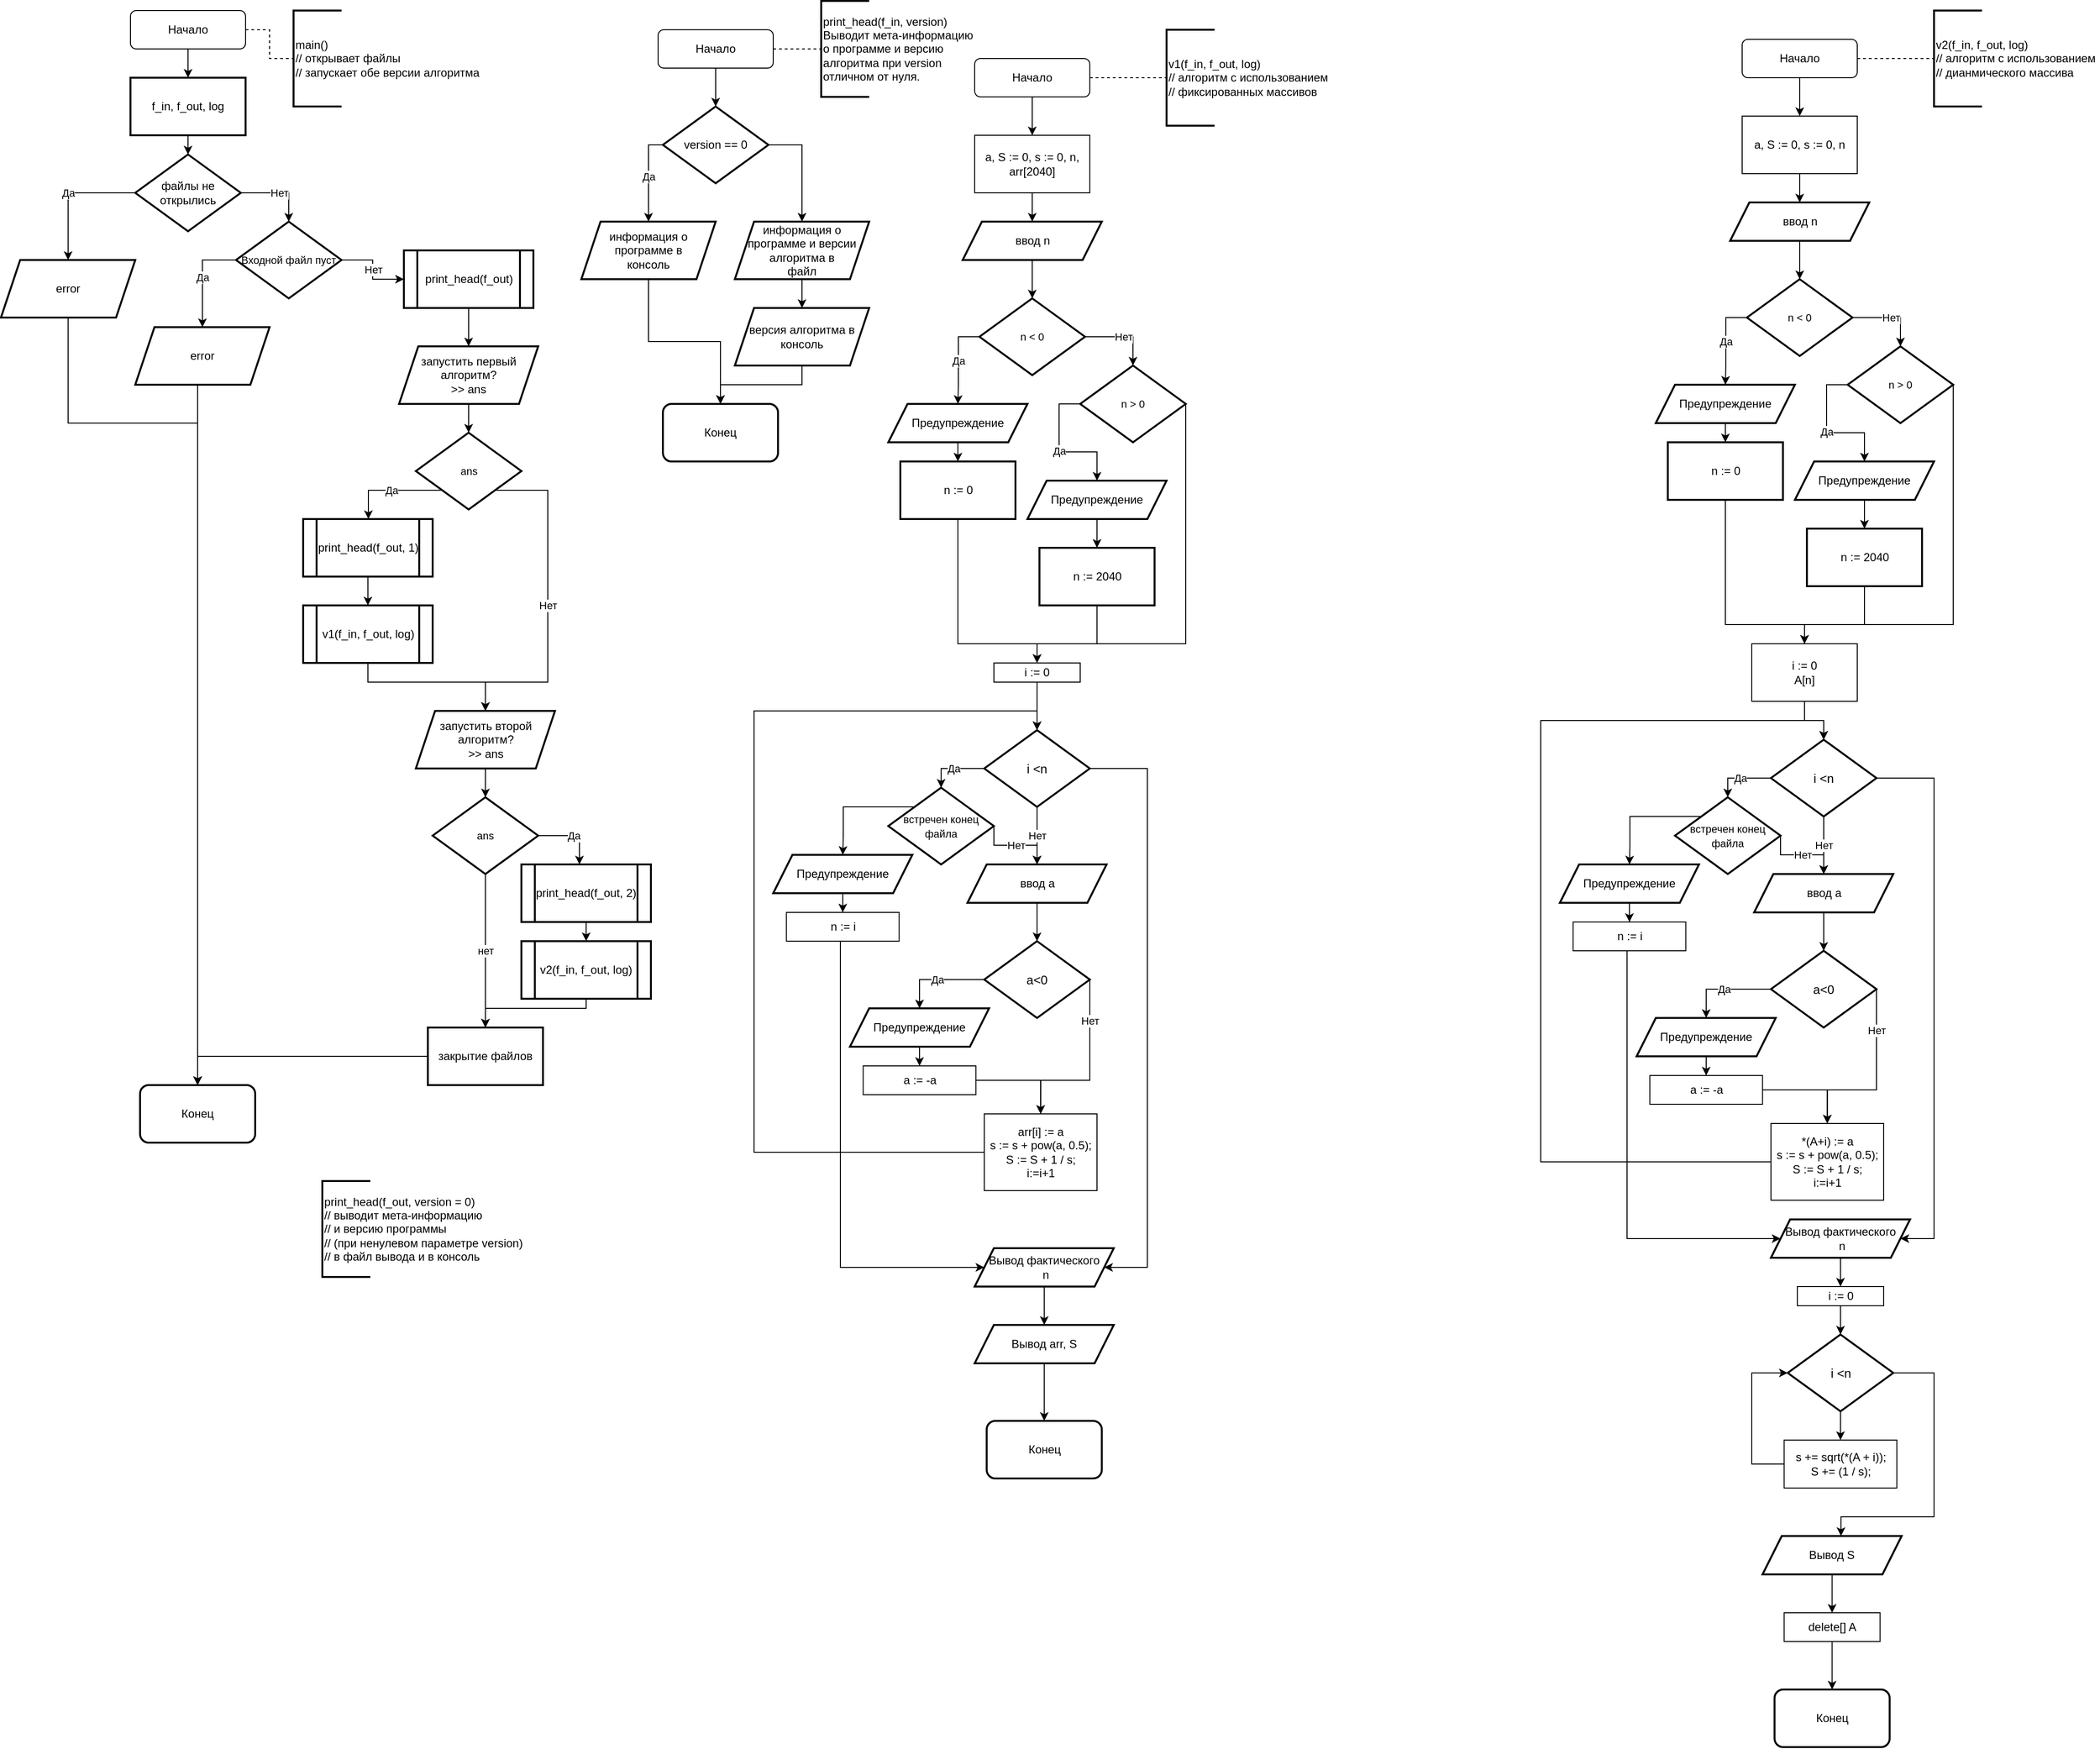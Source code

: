 <mxfile version="15.4.0" type="device"><diagram id="1tgRKPZD4sS-ncH6VE0M" name="Page-1"><mxGraphModel dx="3080" dy="2843" grid="1" gridSize="10" guides="1" tooltips="1" connect="1" arrows="1" fold="1" page="1" pageScale="1" pageWidth="850" pageHeight="1100" math="0" shadow="0"><root><mxCell id="0"/><mxCell id="1" parent="0"/><mxCell id="R4v_tBl8g8HQdJFbZtwi-6" style="edgeStyle=orthogonalEdgeStyle;rounded=0;orthogonalLoop=1;jettySize=auto;html=1;entryX=0;entryY=0.5;entryDx=0;entryDy=0;entryPerimeter=0;endArrow=none;endFill=0;dashed=1;" parent="1" source="R4v_tBl8g8HQdJFbZtwi-1" target="R4v_tBl8g8HQdJFbZtwi-3" edge="1"><mxGeometry relative="1" as="geometry"/></mxCell><mxCell id="R4v_tBl8g8HQdJFbZtwi-8" style="edgeStyle=orthogonalEdgeStyle;rounded=0;orthogonalLoop=1;jettySize=auto;html=1;entryX=0.5;entryY=0;entryDx=0;entryDy=0;endArrow=classic;endFill=1;" parent="1" source="R4v_tBl8g8HQdJFbZtwi-1" target="R4v_tBl8g8HQdJFbZtwi-7" edge="1"><mxGeometry relative="1" as="geometry"/></mxCell><mxCell id="R4v_tBl8g8HQdJFbZtwi-1" value="Начало" style="rounded=1;whiteSpace=wrap;html=1;" parent="1" vertex="1"><mxGeometry x="360" y="110" width="120" height="40" as="geometry"/></mxCell><mxCell id="R4v_tBl8g8HQdJFbZtwi-3" value="main()&lt;br&gt;// открывает файлы&lt;br&gt;// запускает обе версии алгоритма" style="strokeWidth=2;html=1;shape=mxgraph.flowchart.annotation_1;align=left;pointerEvents=1;fillColor=none;" parent="1" vertex="1"><mxGeometry x="530" y="110" width="50" height="100" as="geometry"/></mxCell><mxCell id="R4v_tBl8g8HQdJFbZtwi-10" style="edgeStyle=orthogonalEdgeStyle;rounded=0;orthogonalLoop=1;jettySize=auto;html=1;entryX=0.5;entryY=0;entryDx=0;entryDy=0;endArrow=classic;endFill=1;" parent="1" source="R4v_tBl8g8HQdJFbZtwi-7" target="R4v_tBl8g8HQdJFbZtwi-9" edge="1"><mxGeometry relative="1" as="geometry"/></mxCell><mxCell id="R4v_tBl8g8HQdJFbZtwi-7" value="f_in, f_out, log" style="rounded=0;whiteSpace=wrap;html=1;strokeWidth=2;fillColor=none;" parent="1" vertex="1"><mxGeometry x="360" y="180" width="120" height="60" as="geometry"/></mxCell><mxCell id="R4v_tBl8g8HQdJFbZtwi-12" value="Да" style="edgeStyle=orthogonalEdgeStyle;rounded=0;orthogonalLoop=1;jettySize=auto;html=1;entryX=0.5;entryY=0;entryDx=0;entryDy=0;endArrow=classic;endFill=1;exitX=0;exitY=0.5;exitDx=0;exitDy=0;" parent="1" source="R4v_tBl8g8HQdJFbZtwi-9" target="R4v_tBl8g8HQdJFbZtwi-11" edge="1"><mxGeometry relative="1" as="geometry"><Array as="points"><mxPoint x="295" y="300"/></Array></mxGeometry></mxCell><mxCell id="R4v_tBl8g8HQdJFbZtwi-14" value="Нет" style="edgeStyle=orthogonalEdgeStyle;rounded=0;orthogonalLoop=1;jettySize=auto;html=1;entryX=0.5;entryY=0;entryDx=0;entryDy=0;endArrow=classic;endFill=1;" parent="1" source="R4v_tBl8g8HQdJFbZtwi-9" target="R4v_tBl8g8HQdJFbZtwi-13" edge="1"><mxGeometry relative="1" as="geometry"><Array as="points"><mxPoint x="525" y="300"/></Array></mxGeometry></mxCell><mxCell id="R4v_tBl8g8HQdJFbZtwi-9" value="файлы не открылись" style="rhombus;whiteSpace=wrap;html=1;strokeWidth=2;fillColor=none;" parent="1" vertex="1"><mxGeometry x="365" y="260" width="110" height="80" as="geometry"/></mxCell><mxCell id="R4v_tBl8g8HQdJFbZtwi-45" style="edgeStyle=orthogonalEdgeStyle;rounded=0;orthogonalLoop=1;jettySize=auto;html=1;endArrow=classic;endFill=1;entryX=0.5;entryY=0;entryDx=0;entryDy=0;" parent="1" source="R4v_tBl8g8HQdJFbZtwi-11" target="R4v_tBl8g8HQdJFbZtwi-41" edge="1"><mxGeometry relative="1" as="geometry"><mxPoint x="430" y="1285" as="targetPoint"/><Array as="points"><mxPoint x="295" y="540"/><mxPoint x="430" y="540"/></Array></mxGeometry></mxCell><mxCell id="R4v_tBl8g8HQdJFbZtwi-11" value="error" style="shape=parallelogram;perimeter=parallelogramPerimeter;whiteSpace=wrap;html=1;fixedSize=1;strokeWidth=2;fillColor=none;" parent="1" vertex="1"><mxGeometry x="225" y="370" width="140" height="60" as="geometry"/></mxCell><mxCell id="R4v_tBl8g8HQdJFbZtwi-18" value="Нет" style="edgeStyle=orthogonalEdgeStyle;rounded=0;orthogonalLoop=1;jettySize=auto;html=1;entryX=0;entryY=0.5;entryDx=0;entryDy=0;endArrow=classic;endFill=1;" parent="1" source="R4v_tBl8g8HQdJFbZtwi-13" target="R4v_tBl8g8HQdJFbZtwi-24" edge="1"><mxGeometry relative="1" as="geometry"><mxPoint x="525" y="500" as="targetPoint"/></mxGeometry></mxCell><mxCell id="R4v_tBl8g8HQdJFbZtwi-13" value="&lt;font style=&quot;font-size: 11px&quot;&gt;Входной файл пуст&lt;/font&gt;" style="rhombus;whiteSpace=wrap;html=1;strokeWidth=2;fillColor=none;" parent="1" vertex="1"><mxGeometry x="470" y="330" width="110" height="80" as="geometry"/></mxCell><mxCell id="R4v_tBl8g8HQdJFbZtwi-15" value="Да" style="edgeStyle=orthogonalEdgeStyle;rounded=0;orthogonalLoop=1;jettySize=auto;html=1;entryX=0.5;entryY=0;entryDx=0;entryDy=0;endArrow=classic;endFill=1;exitX=0;exitY=0.5;exitDx=0;exitDy=0;" parent="1" source="R4v_tBl8g8HQdJFbZtwi-13" target="R4v_tBl8g8HQdJFbZtwi-16" edge="1"><mxGeometry relative="1" as="geometry"><mxPoint x="490" y="330" as="sourcePoint"/><Array as="points"><mxPoint x="435" y="370"/></Array></mxGeometry></mxCell><mxCell id="R4v_tBl8g8HQdJFbZtwi-44" style="edgeStyle=orthogonalEdgeStyle;rounded=0;orthogonalLoop=1;jettySize=auto;html=1;endArrow=classic;endFill=1;entryX=0.5;entryY=0;entryDx=0;entryDy=0;" parent="1" source="R4v_tBl8g8HQdJFbZtwi-16" target="R4v_tBl8g8HQdJFbZtwi-41" edge="1"><mxGeometry relative="1" as="geometry"><mxPoint x="430" y="1280" as="targetPoint"/><Array as="points"><mxPoint x="430" y="510"/><mxPoint x="430" y="510"/></Array></mxGeometry></mxCell><mxCell id="R4v_tBl8g8HQdJFbZtwi-16" value="error" style="shape=parallelogram;perimeter=parallelogramPerimeter;whiteSpace=wrap;html=1;fixedSize=1;strokeWidth=2;fillColor=none;" parent="1" vertex="1"><mxGeometry x="365" y="440" width="140" height="60" as="geometry"/></mxCell><mxCell id="R4v_tBl8g8HQdJFbZtwi-21" style="edgeStyle=orthogonalEdgeStyle;rounded=0;orthogonalLoop=1;jettySize=auto;html=1;entryX=0.5;entryY=0;entryDx=0;entryDy=0;endArrow=classic;endFill=1;exitX=0.5;exitY=1;exitDx=0;exitDy=0;" parent="1" source="R4v_tBl8g8HQdJFbZtwi-24" target="R4v_tBl8g8HQdJFbZtwi-20" edge="1"><mxGeometry relative="1" as="geometry"><mxPoint x="715" y="420" as="sourcePoint"/></mxGeometry></mxCell><mxCell id="R4v_tBl8g8HQdJFbZtwi-23" style="edgeStyle=orthogonalEdgeStyle;rounded=0;orthogonalLoop=1;jettySize=auto;html=1;entryX=0.5;entryY=0;entryDx=0;entryDy=0;endArrow=classic;endFill=1;" parent="1" source="R4v_tBl8g8HQdJFbZtwi-20" target="R4v_tBl8g8HQdJFbZtwi-22" edge="1"><mxGeometry relative="1" as="geometry"/></mxCell><mxCell id="R4v_tBl8g8HQdJFbZtwi-20" value="запустить первый алгоритм?&lt;br&gt;&amp;gt;&amp;gt; ans" style="shape=parallelogram;perimeter=parallelogramPerimeter;whiteSpace=wrap;html=1;fixedSize=1;strokeWidth=2;fillColor=none;" parent="1" vertex="1"><mxGeometry x="640" y="460" width="145" height="60" as="geometry"/></mxCell><mxCell id="R4v_tBl8g8HQdJFbZtwi-26" value="Да" style="edgeStyle=orthogonalEdgeStyle;rounded=0;orthogonalLoop=1;jettySize=auto;html=1;endArrow=classic;endFill=1;" parent="1" source="R4v_tBl8g8HQdJFbZtwi-22" target="R4v_tBl8g8HQdJFbZtwi-25" edge="1"><mxGeometry relative="1" as="geometry"><Array as="points"><mxPoint x="608" y="610"/></Array></mxGeometry></mxCell><mxCell id="R4v_tBl8g8HQdJFbZtwi-39" value="Нет" style="edgeStyle=orthogonalEdgeStyle;rounded=0;orthogonalLoop=1;jettySize=auto;html=1;entryX=0.5;entryY=0;entryDx=0;entryDy=0;endArrow=classic;endFill=1;" parent="1" source="R4v_tBl8g8HQdJFbZtwi-22" target="R4v_tBl8g8HQdJFbZtwi-30" edge="1"><mxGeometry relative="1" as="geometry"><mxPoint x="722.5" y="860" as="targetPoint"/><Array as="points"><mxPoint x="795" y="610"/><mxPoint x="795" y="810"/><mxPoint x="730" y="810"/></Array></mxGeometry></mxCell><mxCell id="R4v_tBl8g8HQdJFbZtwi-22" value="&lt;span style=&quot;font-size: 11px&quot;&gt;ans&lt;/span&gt;" style="rhombus;whiteSpace=wrap;html=1;strokeWidth=2;fillColor=none;" parent="1" vertex="1"><mxGeometry x="657.5" y="550" width="110" height="80" as="geometry"/></mxCell><mxCell id="R4v_tBl8g8HQdJFbZtwi-24" value="print_head(f_out)" style="shape=process;whiteSpace=wrap;html=1;backgroundOutline=1;strokeWidth=2;fillColor=none;" parent="1" vertex="1"><mxGeometry x="645" y="360" width="135" height="60" as="geometry"/></mxCell><mxCell id="R4v_tBl8g8HQdJFbZtwi-28" style="edgeStyle=orthogonalEdgeStyle;rounded=0;orthogonalLoop=1;jettySize=auto;html=1;endArrow=classic;endFill=1;" parent="1" source="R4v_tBl8g8HQdJFbZtwi-25" target="R4v_tBl8g8HQdJFbZtwi-27" edge="1"><mxGeometry relative="1" as="geometry"/></mxCell><mxCell id="R4v_tBl8g8HQdJFbZtwi-25" value="print_head(f_out, 1)" style="shape=process;whiteSpace=wrap;html=1;backgroundOutline=1;strokeWidth=2;fillColor=none;" parent="1" vertex="1"><mxGeometry x="540" y="640" width="135" height="60" as="geometry"/></mxCell><mxCell id="R4v_tBl8g8HQdJFbZtwi-36" style="edgeStyle=orthogonalEdgeStyle;rounded=0;orthogonalLoop=1;jettySize=auto;html=1;endArrow=classic;endFill=1;entryX=0.5;entryY=0;entryDx=0;entryDy=0;" parent="1" source="R4v_tBl8g8HQdJFbZtwi-27" target="R4v_tBl8g8HQdJFbZtwi-30" edge="1"><mxGeometry relative="1" as="geometry"><mxPoint x="723" y="860" as="targetPoint"/><Array as="points"><mxPoint x="608" y="810"/><mxPoint x="730" y="810"/></Array></mxGeometry></mxCell><mxCell id="R4v_tBl8g8HQdJFbZtwi-27" value="v1(f_in, f_out, log)" style="shape=process;whiteSpace=wrap;html=1;backgroundOutline=1;strokeWidth=2;fillColor=none;" parent="1" vertex="1"><mxGeometry x="540" y="730" width="135" height="60" as="geometry"/></mxCell><mxCell id="R4v_tBl8g8HQdJFbZtwi-29" style="edgeStyle=orthogonalEdgeStyle;rounded=0;orthogonalLoop=1;jettySize=auto;html=1;entryX=0.5;entryY=0;entryDx=0;entryDy=0;endArrow=classic;endFill=1;" parent="1" source="R4v_tBl8g8HQdJFbZtwi-30" target="R4v_tBl8g8HQdJFbZtwi-32" edge="1"><mxGeometry relative="1" as="geometry"/></mxCell><mxCell id="R4v_tBl8g8HQdJFbZtwi-30" value="запустить второй алгоритм?&lt;br&gt;&amp;gt;&amp;gt; ans" style="shape=parallelogram;perimeter=parallelogramPerimeter;whiteSpace=wrap;html=1;fixedSize=1;strokeWidth=2;fillColor=none;" parent="1" vertex="1"><mxGeometry x="657.5" y="840" width="145" height="60" as="geometry"/></mxCell><mxCell id="R4v_tBl8g8HQdJFbZtwi-31" value="Да" style="edgeStyle=orthogonalEdgeStyle;rounded=0;orthogonalLoop=1;jettySize=auto;html=1;endArrow=classic;endFill=1;exitX=1;exitY=0.5;exitDx=0;exitDy=0;" parent="1" source="R4v_tBl8g8HQdJFbZtwi-32" target="R4v_tBl8g8HQdJFbZtwi-34" edge="1"><mxGeometry relative="1" as="geometry"><Array as="points"><mxPoint x="828" y="970"/></Array></mxGeometry></mxCell><mxCell id="R4v_tBl8g8HQdJFbZtwi-42" value="нет" style="edgeStyle=orthogonalEdgeStyle;rounded=0;orthogonalLoop=1;jettySize=auto;html=1;entryX=0.5;entryY=0;entryDx=0;entryDy=0;endArrow=classic;endFill=1;" parent="1" source="R4v_tBl8g8HQdJFbZtwi-32" target="R4v_tBl8g8HQdJFbZtwi-37" edge="1"><mxGeometry relative="1" as="geometry"/></mxCell><mxCell id="R4v_tBl8g8HQdJFbZtwi-32" value="&lt;span style=&quot;font-size: 11px&quot;&gt;ans&lt;/span&gt;" style="rhombus;whiteSpace=wrap;html=1;strokeWidth=2;fillColor=none;" parent="1" vertex="1"><mxGeometry x="675" y="930" width="110" height="80" as="geometry"/></mxCell><mxCell id="R4v_tBl8g8HQdJFbZtwi-33" style="edgeStyle=orthogonalEdgeStyle;rounded=0;orthogonalLoop=1;jettySize=auto;html=1;endArrow=classic;endFill=1;" parent="1" source="R4v_tBl8g8HQdJFbZtwi-34" target="R4v_tBl8g8HQdJFbZtwi-35" edge="1"><mxGeometry relative="1" as="geometry"/></mxCell><mxCell id="R4v_tBl8g8HQdJFbZtwi-34" value="print_head(f_out, 2)" style="shape=process;whiteSpace=wrap;html=1;backgroundOutline=1;strokeWidth=2;fillColor=none;" parent="1" vertex="1"><mxGeometry x="767.5" y="1000" width="135" height="60" as="geometry"/></mxCell><mxCell id="R4v_tBl8g8HQdJFbZtwi-38" style="edgeStyle=orthogonalEdgeStyle;rounded=0;orthogonalLoop=1;jettySize=auto;html=1;entryX=0.5;entryY=0;entryDx=0;entryDy=0;endArrow=classic;endFill=1;" parent="1" source="R4v_tBl8g8HQdJFbZtwi-35" target="R4v_tBl8g8HQdJFbZtwi-37" edge="1"><mxGeometry relative="1" as="geometry"><Array as="points"><mxPoint x="835" y="1150"/><mxPoint x="730" y="1150"/></Array></mxGeometry></mxCell><mxCell id="R4v_tBl8g8HQdJFbZtwi-35" value="v2(f_in, f_out, log)" style="shape=process;whiteSpace=wrap;html=1;backgroundOutline=1;strokeWidth=2;fillColor=none;" parent="1" vertex="1"><mxGeometry x="767.5" y="1080" width="135" height="60" as="geometry"/></mxCell><mxCell id="R4v_tBl8g8HQdJFbZtwi-43" style="edgeStyle=orthogonalEdgeStyle;rounded=0;orthogonalLoop=1;jettySize=auto;html=1;entryX=0.5;entryY=0;entryDx=0;entryDy=0;endArrow=classic;endFill=1;" parent="1" source="R4v_tBl8g8HQdJFbZtwi-37" target="R4v_tBl8g8HQdJFbZtwi-41" edge="1"><mxGeometry relative="1" as="geometry"><Array as="points"><mxPoint x="430" y="1200"/></Array></mxGeometry></mxCell><mxCell id="R4v_tBl8g8HQdJFbZtwi-37" value="закрытие файлов" style="rounded=0;whiteSpace=wrap;html=1;strokeWidth=2;fillColor=none;" parent="1" vertex="1"><mxGeometry x="670" y="1170" width="120" height="60" as="geometry"/></mxCell><mxCell id="R4v_tBl8g8HQdJFbZtwi-41" value="Конец" style="rounded=1;whiteSpace=wrap;html=1;strokeWidth=2;fillColor=none;" parent="1" vertex="1"><mxGeometry x="370" y="1230" width="120" height="60" as="geometry"/></mxCell><mxCell id="9b8QEvLxhdTVEsSwVlc7-3" style="edgeStyle=orthogonalEdgeStyle;rounded=0;orthogonalLoop=1;jettySize=auto;html=1;entryX=0;entryY=0.5;entryDx=0;entryDy=0;entryPerimeter=0;endArrow=none;endFill=0;dashed=1;" parent="1" source="9b8QEvLxhdTVEsSwVlc7-1" edge="1" target="RDL7hN2cIpMoyh1TXD0u-1"><mxGeometry relative="1" as="geometry"><mxPoint x="1110" y="150" as="targetPoint"/></mxGeometry></mxCell><mxCell id="9b8QEvLxhdTVEsSwVlc7-5" style="edgeStyle=orthogonalEdgeStyle;rounded=0;orthogonalLoop=1;jettySize=auto;html=1;entryX=0.5;entryY=0;entryDx=0;entryDy=0;" parent="1" source="9b8QEvLxhdTVEsSwVlc7-1" target="9b8QEvLxhdTVEsSwVlc7-4" edge="1"><mxGeometry relative="1" as="geometry"/></mxCell><mxCell id="9b8QEvLxhdTVEsSwVlc7-1" value="Начало" style="rounded=1;whiteSpace=wrap;html=1;" parent="1" vertex="1"><mxGeometry x="910" y="130" width="120" height="40" as="geometry"/></mxCell><mxCell id="9b8QEvLxhdTVEsSwVlc7-2" value="print_head(f_out, version = 0)&lt;br&gt;// выводит мета-информацию&lt;br&gt;// и версию программы &lt;br&gt;// (при ненулевом параметре version)&lt;br&gt;// в файл вывода и в консоль" style="strokeWidth=2;html=1;shape=mxgraph.flowchart.annotation_1;align=left;pointerEvents=1;fillColor=none;" parent="1" vertex="1"><mxGeometry x="560" y="1330" width="50" height="100" as="geometry"/></mxCell><mxCell id="9b8QEvLxhdTVEsSwVlc7-7" value="Да" style="edgeStyle=orthogonalEdgeStyle;rounded=0;orthogonalLoop=1;jettySize=auto;html=1;entryX=0.5;entryY=0;entryDx=0;entryDy=0;exitX=0;exitY=0.5;exitDx=0;exitDy=0;" parent="1" source="9b8QEvLxhdTVEsSwVlc7-4" target="9b8QEvLxhdTVEsSwVlc7-6" edge="1"><mxGeometry relative="1" as="geometry"><Array as="points"><mxPoint x="900" y="250"/></Array></mxGeometry></mxCell><mxCell id="9b8QEvLxhdTVEsSwVlc7-9" style="edgeStyle=orthogonalEdgeStyle;rounded=0;orthogonalLoop=1;jettySize=auto;html=1;entryX=0.5;entryY=0;entryDx=0;entryDy=0;" parent="1" source="9b8QEvLxhdTVEsSwVlc7-4" target="9b8QEvLxhdTVEsSwVlc7-8" edge="1"><mxGeometry relative="1" as="geometry"><Array as="points"><mxPoint x="1060" y="250"/></Array></mxGeometry></mxCell><mxCell id="9b8QEvLxhdTVEsSwVlc7-4" value="version == 0" style="rhombus;whiteSpace=wrap;html=1;strokeWidth=2;fillColor=none;" parent="1" vertex="1"><mxGeometry x="915" y="210" width="110" height="80" as="geometry"/></mxCell><mxCell id="9b8QEvLxhdTVEsSwVlc7-14" style="edgeStyle=orthogonalEdgeStyle;rounded=0;orthogonalLoop=1;jettySize=auto;html=1;entryX=0.5;entryY=0;entryDx=0;entryDy=0;" parent="1" source="9b8QEvLxhdTVEsSwVlc7-6" target="9b8QEvLxhdTVEsSwVlc7-12" edge="1"><mxGeometry relative="1" as="geometry"/></mxCell><mxCell id="9b8QEvLxhdTVEsSwVlc7-6" value="информация о программе в &lt;br&gt;консоль" style="shape=parallelogram;perimeter=parallelogramPerimeter;whiteSpace=wrap;html=1;fixedSize=1;strokeWidth=2;fillColor=none;" parent="1" vertex="1"><mxGeometry x="830" y="330" width="140" height="60" as="geometry"/></mxCell><mxCell id="9b8QEvLxhdTVEsSwVlc7-11" style="edgeStyle=orthogonalEdgeStyle;rounded=0;orthogonalLoop=1;jettySize=auto;html=1;entryX=0.5;entryY=0;entryDx=0;entryDy=0;" parent="1" source="9b8QEvLxhdTVEsSwVlc7-8" target="9b8QEvLxhdTVEsSwVlc7-10" edge="1"><mxGeometry relative="1" as="geometry"/></mxCell><mxCell id="9b8QEvLxhdTVEsSwVlc7-8" value="информация о программе и версии алгоритма в &lt;br&gt;файл" style="shape=parallelogram;perimeter=parallelogramPerimeter;whiteSpace=wrap;html=1;fixedSize=1;strokeWidth=2;fillColor=none;" parent="1" vertex="1"><mxGeometry x="990" y="330" width="140" height="60" as="geometry"/></mxCell><mxCell id="9b8QEvLxhdTVEsSwVlc7-13" style="edgeStyle=orthogonalEdgeStyle;rounded=0;orthogonalLoop=1;jettySize=auto;html=1;entryX=0.5;entryY=0;entryDx=0;entryDy=0;" parent="1" source="9b8QEvLxhdTVEsSwVlc7-10" target="9b8QEvLxhdTVEsSwVlc7-12" edge="1"><mxGeometry relative="1" as="geometry"/></mxCell><mxCell id="9b8QEvLxhdTVEsSwVlc7-10" value="версия алгоритма в консоль" style="shape=parallelogram;perimeter=parallelogramPerimeter;whiteSpace=wrap;html=1;fixedSize=1;strokeWidth=2;fillColor=none;" parent="1" vertex="1"><mxGeometry x="990" y="420" width="140" height="60" as="geometry"/></mxCell><mxCell id="9b8QEvLxhdTVEsSwVlc7-12" value="Конец" style="rounded=1;whiteSpace=wrap;html=1;strokeWidth=2;fillColor=none;" parent="1" vertex="1"><mxGeometry x="915" y="520" width="120" height="60" as="geometry"/></mxCell><mxCell id="9b8QEvLxhdTVEsSwVlc7-15" style="edgeStyle=orthogonalEdgeStyle;rounded=0;orthogonalLoop=1;jettySize=auto;html=1;entryX=0;entryY=0.5;entryDx=0;entryDy=0;entryPerimeter=0;endArrow=none;endFill=0;dashed=1;" parent="1" source="9b8QEvLxhdTVEsSwVlc7-17" target="9b8QEvLxhdTVEsSwVlc7-18" edge="1"><mxGeometry relative="1" as="geometry"/></mxCell><mxCell id="9b8QEvLxhdTVEsSwVlc7-16" style="edgeStyle=orthogonalEdgeStyle;rounded=0;orthogonalLoop=1;jettySize=auto;html=1;entryX=0.5;entryY=0;entryDx=0;entryDy=0;" parent="1" source="9b8QEvLxhdTVEsSwVlc7-17" target="9b8QEvLxhdTVEsSwVlc7-30" edge="1"><mxGeometry relative="1" as="geometry"><mxPoint x="1300" y="240" as="targetPoint"/></mxGeometry></mxCell><mxCell id="9b8QEvLxhdTVEsSwVlc7-17" value="Начало" style="rounded=1;whiteSpace=wrap;html=1;" parent="1" vertex="1"><mxGeometry x="1240" y="160" width="120" height="40" as="geometry"/></mxCell><mxCell id="9b8QEvLxhdTVEsSwVlc7-18" value="v1(f_in, f_out, log)&lt;br&gt;// алгоритм с использованием&amp;nbsp;&lt;br&gt;// фиксированных массивов" style="strokeWidth=2;html=1;shape=mxgraph.flowchart.annotation_1;align=left;pointerEvents=1;fillColor=none;" parent="1" vertex="1"><mxGeometry x="1440" y="130" width="50" height="100" as="geometry"/></mxCell><mxCell id="9b8QEvLxhdTVEsSwVlc7-28" value="Конец" style="rounded=1;whiteSpace=wrap;html=1;strokeWidth=2;fillColor=none;" parent="1" vertex="1"><mxGeometry x="1252.5" y="1580" width="120" height="60" as="geometry"/></mxCell><mxCell id="9b8QEvLxhdTVEsSwVlc7-33" style="edgeStyle=orthogonalEdgeStyle;rounded=0;orthogonalLoop=1;jettySize=auto;html=1;entryX=0.5;entryY=0;entryDx=0;entryDy=0;endArrow=classic;endFill=1;" parent="1" source="9b8QEvLxhdTVEsSwVlc7-30" target="9b8QEvLxhdTVEsSwVlc7-32" edge="1"><mxGeometry relative="1" as="geometry"/></mxCell><mxCell id="9b8QEvLxhdTVEsSwVlc7-30" value="a, S := 0, s := 0, n, arr[2040]" style="rounded=0;whiteSpace=wrap;html=1;" parent="1" vertex="1"><mxGeometry x="1240" y="240" width="120" height="60" as="geometry"/></mxCell><mxCell id="9b8QEvLxhdTVEsSwVlc7-35" style="edgeStyle=orthogonalEdgeStyle;rounded=0;orthogonalLoop=1;jettySize=auto;html=1;entryX=0.5;entryY=0;entryDx=0;entryDy=0;endArrow=classic;endFill=1;" parent="1" source="9b8QEvLxhdTVEsSwVlc7-32" target="9b8QEvLxhdTVEsSwVlc7-34" edge="1"><mxGeometry relative="1" as="geometry"/></mxCell><mxCell id="9b8QEvLxhdTVEsSwVlc7-32" value="ввод n" style="shape=parallelogram;perimeter=parallelogramPerimeter;whiteSpace=wrap;html=1;fixedSize=1;strokeWidth=2;fillColor=none;" parent="1" vertex="1"><mxGeometry x="1227.5" y="330" width="145" height="40" as="geometry"/></mxCell><mxCell id="9b8QEvLxhdTVEsSwVlc7-37" value="Нет" style="edgeStyle=orthogonalEdgeStyle;rounded=0;orthogonalLoop=1;jettySize=auto;html=1;entryX=0.5;entryY=0;entryDx=0;entryDy=0;endArrow=classic;endFill=1;" parent="1" source="9b8QEvLxhdTVEsSwVlc7-34" target="9b8QEvLxhdTVEsSwVlc7-36" edge="1"><mxGeometry relative="1" as="geometry"><Array as="points"><mxPoint x="1405" y="450"/></Array></mxGeometry></mxCell><mxCell id="9b8QEvLxhdTVEsSwVlc7-40" value="Да" style="edgeStyle=orthogonalEdgeStyle;rounded=0;orthogonalLoop=1;jettySize=auto;html=1;entryX=0.5;entryY=0;entryDx=0;entryDy=0;endArrow=classic;endFill=1;" parent="1" source="9b8QEvLxhdTVEsSwVlc7-34" target="9b8QEvLxhdTVEsSwVlc7-38" edge="1"><mxGeometry relative="1" as="geometry"><Array as="points"><mxPoint x="1223" y="450"/><mxPoint x="1223" y="500"/></Array></mxGeometry></mxCell><mxCell id="9b8QEvLxhdTVEsSwVlc7-34" value="&lt;span style=&quot;font-size: 11px&quot;&gt;n &amp;lt; 0&lt;/span&gt;" style="rhombus;whiteSpace=wrap;html=1;strokeWidth=2;fillColor=none;" parent="1" vertex="1"><mxGeometry x="1245" y="410" width="110" height="80" as="geometry"/></mxCell><mxCell id="9b8QEvLxhdTVEsSwVlc7-42" value="Да" style="edgeStyle=orthogonalEdgeStyle;rounded=0;orthogonalLoop=1;jettySize=auto;html=1;entryX=0.5;entryY=0;entryDx=0;entryDy=0;endArrow=classic;endFill=1;exitX=0;exitY=0.5;exitDx=0;exitDy=0;" parent="1" source="9b8QEvLxhdTVEsSwVlc7-36" target="9b8QEvLxhdTVEsSwVlc7-41" edge="1"><mxGeometry relative="1" as="geometry"><Array as="points"><mxPoint x="1328" y="520"/><mxPoint x="1328" y="570"/><mxPoint x="1368" y="570"/></Array></mxGeometry></mxCell><mxCell id="9b8QEvLxhdTVEsSwVlc7-50" style="edgeStyle=orthogonalEdgeStyle;rounded=0;orthogonalLoop=1;jettySize=auto;html=1;endArrow=classic;endFill=1;entryX=0.5;entryY=0;entryDx=0;entryDy=0;exitX=1;exitY=0.5;exitDx=0;exitDy=0;" parent="1" source="9b8QEvLxhdTVEsSwVlc7-36" target="9b8QEvLxhdTVEsSwVlc7-51" edge="1"><mxGeometry relative="1" as="geometry"><mxPoint x="1520" y="790" as="targetPoint"/><Array as="points"><mxPoint x="1460" y="770"/><mxPoint x="1305" y="770"/></Array></mxGeometry></mxCell><mxCell id="9b8QEvLxhdTVEsSwVlc7-36" value="&lt;span style=&quot;font-size: 11px&quot;&gt;n &amp;gt; 0&lt;/span&gt;" style="rhombus;whiteSpace=wrap;html=1;strokeWidth=2;fillColor=none;" parent="1" vertex="1"><mxGeometry x="1350" y="480" width="110" height="80" as="geometry"/></mxCell><mxCell id="9b8QEvLxhdTVEsSwVlc7-45" style="edgeStyle=orthogonalEdgeStyle;rounded=0;orthogonalLoop=1;jettySize=auto;html=1;endArrow=classic;endFill=1;" parent="1" source="9b8QEvLxhdTVEsSwVlc7-38" target="9b8QEvLxhdTVEsSwVlc7-43" edge="1"><mxGeometry relative="1" as="geometry"/></mxCell><mxCell id="9b8QEvLxhdTVEsSwVlc7-38" value="Предупреждение" style="shape=parallelogram;perimeter=parallelogramPerimeter;whiteSpace=wrap;html=1;fixedSize=1;strokeWidth=2;fillColor=none;" parent="1" vertex="1"><mxGeometry x="1150" y="520" width="145" height="40" as="geometry"/></mxCell><mxCell id="9b8QEvLxhdTVEsSwVlc7-46" style="edgeStyle=orthogonalEdgeStyle;rounded=0;orthogonalLoop=1;jettySize=auto;html=1;entryX=0.5;entryY=0;entryDx=0;entryDy=0;endArrow=classic;endFill=1;" parent="1" source="9b8QEvLxhdTVEsSwVlc7-41" target="9b8QEvLxhdTVEsSwVlc7-44" edge="1"><mxGeometry relative="1" as="geometry"/></mxCell><mxCell id="9b8QEvLxhdTVEsSwVlc7-41" value="Предупреждение" style="shape=parallelogram;perimeter=parallelogramPerimeter;whiteSpace=wrap;html=1;fixedSize=1;strokeWidth=2;fillColor=none;" parent="1" vertex="1"><mxGeometry x="1295" y="600" width="145" height="40" as="geometry"/></mxCell><mxCell id="9b8QEvLxhdTVEsSwVlc7-48" style="edgeStyle=orthogonalEdgeStyle;rounded=0;orthogonalLoop=1;jettySize=auto;html=1;endArrow=classic;endFill=1;entryX=0.5;entryY=0;entryDx=0;entryDy=0;" parent="1" source="9b8QEvLxhdTVEsSwVlc7-43" target="9b8QEvLxhdTVEsSwVlc7-51" edge="1"><mxGeometry relative="1" as="geometry"><Array as="points"><mxPoint x="1223" y="770"/><mxPoint x="1305" y="770"/></Array></mxGeometry></mxCell><mxCell id="9b8QEvLxhdTVEsSwVlc7-43" value="n := 0" style="rounded=0;whiteSpace=wrap;html=1;strokeWidth=2;fillColor=none;" parent="1" vertex="1"><mxGeometry x="1162.5" y="580" width="120" height="60" as="geometry"/></mxCell><mxCell id="9b8QEvLxhdTVEsSwVlc7-49" style="edgeStyle=orthogonalEdgeStyle;rounded=0;orthogonalLoop=1;jettySize=auto;html=1;endArrow=classic;endFill=1;entryX=0.5;entryY=0;entryDx=0;entryDy=0;" parent="1" source="9b8QEvLxhdTVEsSwVlc7-44" target="9b8QEvLxhdTVEsSwVlc7-51" edge="1"><mxGeometry relative="1" as="geometry"><mxPoint x="1367.5" y="780" as="targetPoint"/><Array as="points"><mxPoint x="1368" y="770"/><mxPoint x="1305" y="770"/><mxPoint x="1305" y="830"/></Array></mxGeometry></mxCell><mxCell id="9b8QEvLxhdTVEsSwVlc7-44" value="n := 2040" style="rounded=0;whiteSpace=wrap;html=1;strokeWidth=2;fillColor=none;" parent="1" vertex="1"><mxGeometry x="1307.5" y="670" width="120" height="60" as="geometry"/></mxCell><mxCell id="9b8QEvLxhdTVEsSwVlc7-55" value="Да" style="edgeStyle=orthogonalEdgeStyle;rounded=0;orthogonalLoop=1;jettySize=auto;html=1;entryX=0.5;entryY=0;entryDx=0;entryDy=0;endArrow=classic;endFill=1;exitX=0;exitY=0.5;exitDx=0;exitDy=0;" parent="1" source="9b8QEvLxhdTVEsSwVlc7-47" target="9b8QEvLxhdTVEsSwVlc7-54" edge="1"><mxGeometry relative="1" as="geometry"><Array as="points"><mxPoint x="1205" y="900"/></Array></mxGeometry></mxCell><mxCell id="9b8QEvLxhdTVEsSwVlc7-59" value="Нет" style="edgeStyle=orthogonalEdgeStyle;rounded=0;orthogonalLoop=1;jettySize=auto;html=1;endArrow=classic;endFill=1;" parent="1" source="9b8QEvLxhdTVEsSwVlc7-47" target="9b8QEvLxhdTVEsSwVlc7-58" edge="1"><mxGeometry relative="1" as="geometry"/></mxCell><mxCell id="9b8QEvLxhdTVEsSwVlc7-76" style="edgeStyle=orthogonalEdgeStyle;rounded=0;orthogonalLoop=1;jettySize=auto;html=1;endArrow=classic;endFill=1;exitX=1;exitY=0.5;exitDx=0;exitDy=0;" parent="1" source="9b8QEvLxhdTVEsSwVlc7-47" target="9b8QEvLxhdTVEsSwVlc7-77" edge="1"><mxGeometry relative="1" as="geometry"><mxPoint x="1430" y="1350" as="targetPoint"/><Array as="points"><mxPoint x="1420" y="900"/><mxPoint x="1420" y="1420"/></Array></mxGeometry></mxCell><mxCell id="9b8QEvLxhdTVEsSwVlc7-47" value="&lt;span style=&quot;font-size: 13px&quot;&gt;i &amp;lt;n&lt;/span&gt;" style="rhombus;whiteSpace=wrap;html=1;strokeWidth=2;fillColor=none;" parent="1" vertex="1"><mxGeometry x="1250" y="860" width="110" height="80" as="geometry"/></mxCell><mxCell id="9b8QEvLxhdTVEsSwVlc7-53" style="edgeStyle=orthogonalEdgeStyle;rounded=0;orthogonalLoop=1;jettySize=auto;html=1;entryX=0.5;entryY=0;entryDx=0;entryDy=0;endArrow=classic;endFill=1;" parent="1" source="9b8QEvLxhdTVEsSwVlc7-51" target="9b8QEvLxhdTVEsSwVlc7-47" edge="1"><mxGeometry relative="1" as="geometry"/></mxCell><mxCell id="9b8QEvLxhdTVEsSwVlc7-51" value="i := 0" style="rounded=0;whiteSpace=wrap;html=1;" parent="1" vertex="1"><mxGeometry x="1260" y="790" width="90" height="20" as="geometry"/></mxCell><mxCell id="9b8QEvLxhdTVEsSwVlc7-60" value="Нет" style="edgeStyle=orthogonalEdgeStyle;rounded=0;orthogonalLoop=1;jettySize=auto;html=1;entryX=0.5;entryY=0;entryDx=0;entryDy=0;endArrow=classic;endFill=1;exitX=1;exitY=0.5;exitDx=0;exitDy=0;" parent="1" source="9b8QEvLxhdTVEsSwVlc7-54" target="9b8QEvLxhdTVEsSwVlc7-58" edge="1"><mxGeometry relative="1" as="geometry"><Array as="points"><mxPoint x="1260" y="980"/><mxPoint x="1305" y="980"/></Array></mxGeometry></mxCell><mxCell id="9b8QEvLxhdTVEsSwVlc7-63" style="edgeStyle=orthogonalEdgeStyle;rounded=0;orthogonalLoop=1;jettySize=auto;html=1;entryX=0.5;entryY=0;entryDx=0;entryDy=0;endArrow=classic;endFill=1;" parent="1" source="9b8QEvLxhdTVEsSwVlc7-54" target="9b8QEvLxhdTVEsSwVlc7-62" edge="1"><mxGeometry relative="1" as="geometry"><Array as="points"><mxPoint x="1103" y="940"/><mxPoint x="1103" y="970"/></Array></mxGeometry></mxCell><mxCell id="9b8QEvLxhdTVEsSwVlc7-54" value="&lt;font style=&quot;font-size: 11px&quot;&gt;встречен конец файла&lt;/font&gt;" style="rhombus;whiteSpace=wrap;html=1;strokeWidth=2;fillColor=none;" parent="1" vertex="1"><mxGeometry x="1150" y="920" width="110" height="80" as="geometry"/></mxCell><mxCell id="9b8QEvLxhdTVEsSwVlc7-71" value="Да" style="edgeStyle=orthogonalEdgeStyle;rounded=0;orthogonalLoop=1;jettySize=auto;html=1;entryX=0.5;entryY=0;entryDx=0;entryDy=0;endArrow=classic;endFill=1;" parent="1" source="9b8QEvLxhdTVEsSwVlc7-57" target="9b8QEvLxhdTVEsSwVlc7-69" edge="1"><mxGeometry relative="1" as="geometry"><Array as="points"><mxPoint x="1183" y="1120"/></Array></mxGeometry></mxCell><mxCell id="9b8QEvLxhdTVEsSwVlc7-74" value="Нет" style="edgeStyle=orthogonalEdgeStyle;rounded=0;orthogonalLoop=1;jettySize=auto;html=1;endArrow=classic;endFill=1;entryX=0.5;entryY=0;entryDx=0;entryDy=0;exitX=1;exitY=0.5;exitDx=0;exitDy=0;" parent="1" source="9b8QEvLxhdTVEsSwVlc7-57" target="9b8QEvLxhdTVEsSwVlc7-72" edge="1"><mxGeometry x="-0.548" relative="1" as="geometry"><mxPoint x="1380" y="1240" as="targetPoint"/><Array as="points"><mxPoint x="1360" y="1225"/><mxPoint x="1309" y="1225"/></Array><mxPoint as="offset"/></mxGeometry></mxCell><mxCell id="9b8QEvLxhdTVEsSwVlc7-57" value="&lt;font style=&quot;font-size: 13px&quot;&gt;a&amp;lt;0&lt;/font&gt;" style="rhombus;whiteSpace=wrap;html=1;strokeWidth=2;fillColor=none;" parent="1" vertex="1"><mxGeometry x="1250" y="1080" width="110" height="80" as="geometry"/></mxCell><mxCell id="9b8QEvLxhdTVEsSwVlc7-61" style="edgeStyle=orthogonalEdgeStyle;rounded=0;orthogonalLoop=1;jettySize=auto;html=1;entryX=0.5;entryY=0;entryDx=0;entryDy=0;endArrow=classic;endFill=1;" parent="1" source="9b8QEvLxhdTVEsSwVlc7-58" target="9b8QEvLxhdTVEsSwVlc7-57" edge="1"><mxGeometry relative="1" as="geometry"/></mxCell><mxCell id="9b8QEvLxhdTVEsSwVlc7-58" value="ввод a" style="shape=parallelogram;perimeter=parallelogramPerimeter;whiteSpace=wrap;html=1;fixedSize=1;strokeWidth=2;fillColor=none;" parent="1" vertex="1"><mxGeometry x="1232.5" y="1000" width="145" height="40" as="geometry"/></mxCell><mxCell id="9b8QEvLxhdTVEsSwVlc7-65" style="edgeStyle=orthogonalEdgeStyle;rounded=0;orthogonalLoop=1;jettySize=auto;html=1;entryX=0.5;entryY=0;entryDx=0;entryDy=0;endArrow=classic;endFill=1;" parent="1" source="9b8QEvLxhdTVEsSwVlc7-62" target="9b8QEvLxhdTVEsSwVlc7-64" edge="1"><mxGeometry relative="1" as="geometry"/></mxCell><mxCell id="9b8QEvLxhdTVEsSwVlc7-62" value="Предупреждение" style="shape=parallelogram;perimeter=parallelogramPerimeter;whiteSpace=wrap;html=1;fixedSize=1;strokeWidth=2;fillColor=none;" parent="1" vertex="1"><mxGeometry x="1030" y="990" width="145" height="40" as="geometry"/></mxCell><mxCell id="9b8QEvLxhdTVEsSwVlc7-78" style="edgeStyle=orthogonalEdgeStyle;rounded=0;orthogonalLoop=1;jettySize=auto;html=1;entryX=0;entryY=0.5;entryDx=0;entryDy=0;endArrow=classic;endFill=1;" parent="1" source="9b8QEvLxhdTVEsSwVlc7-64" target="9b8QEvLxhdTVEsSwVlc7-77" edge="1"><mxGeometry relative="1" as="geometry"><Array as="points"><mxPoint x="1100" y="1420"/></Array></mxGeometry></mxCell><mxCell id="9b8QEvLxhdTVEsSwVlc7-64" value="n := i" style="rounded=0;whiteSpace=wrap;html=1;" parent="1" vertex="1"><mxGeometry x="1043.75" y="1050" width="117.5" height="30" as="geometry"/></mxCell><mxCell id="9b8QEvLxhdTVEsSwVlc7-68" style="edgeStyle=orthogonalEdgeStyle;rounded=0;orthogonalLoop=1;jettySize=auto;html=1;entryX=0.5;entryY=0;entryDx=0;entryDy=0;endArrow=classic;endFill=1;" parent="1" source="9b8QEvLxhdTVEsSwVlc7-69" target="9b8QEvLxhdTVEsSwVlc7-70" edge="1"><mxGeometry relative="1" as="geometry"/></mxCell><mxCell id="9b8QEvLxhdTVEsSwVlc7-69" value="Предупреждение" style="shape=parallelogram;perimeter=parallelogramPerimeter;whiteSpace=wrap;html=1;fixedSize=1;strokeWidth=2;fillColor=none;" parent="1" vertex="1"><mxGeometry x="1110" y="1150" width="145" height="40" as="geometry"/></mxCell><mxCell id="9b8QEvLxhdTVEsSwVlc7-73" style="edgeStyle=orthogonalEdgeStyle;rounded=0;orthogonalLoop=1;jettySize=auto;html=1;endArrow=classic;endFill=1;" parent="1" source="9b8QEvLxhdTVEsSwVlc7-70" target="9b8QEvLxhdTVEsSwVlc7-72" edge="1"><mxGeometry relative="1" as="geometry"/></mxCell><mxCell id="9b8QEvLxhdTVEsSwVlc7-70" value="a := -a" style="rounded=0;whiteSpace=wrap;html=1;" parent="1" vertex="1"><mxGeometry x="1123.75" y="1210" width="117.5" height="30" as="geometry"/></mxCell><mxCell id="9b8QEvLxhdTVEsSwVlc7-75" style="edgeStyle=orthogonalEdgeStyle;rounded=0;orthogonalLoop=1;jettySize=auto;html=1;endArrow=classic;endFill=1;entryX=0.5;entryY=0;entryDx=0;entryDy=0;" parent="1" source="9b8QEvLxhdTVEsSwVlc7-72" target="9b8QEvLxhdTVEsSwVlc7-47" edge="1"><mxGeometry relative="1" as="geometry"><mxPoint x="1440" y="830" as="targetPoint"/><Array as="points"><mxPoint x="1010" y="1300"/><mxPoint x="1010" y="840"/><mxPoint x="1305" y="840"/></Array></mxGeometry></mxCell><mxCell id="9b8QEvLxhdTVEsSwVlc7-72" value="arr[i] := a&lt;br&gt;&lt;div&gt;s := s + pow(a, 0.5);&lt;/div&gt;&lt;div&gt;&lt;span&gt;&#9;&#9;&lt;/span&gt;S := S + 1 / s;&lt;/div&gt;&lt;div&gt;i:=i+1&lt;/div&gt;" style="rounded=0;whiteSpace=wrap;html=1;" parent="1" vertex="1"><mxGeometry x="1250" y="1260" width="117.5" height="80" as="geometry"/></mxCell><mxCell id="9b8QEvLxhdTVEsSwVlc7-80" style="edgeStyle=orthogonalEdgeStyle;rounded=0;orthogonalLoop=1;jettySize=auto;html=1;entryX=0.5;entryY=0;entryDx=0;entryDy=0;endArrow=classic;endFill=1;" parent="1" source="9b8QEvLxhdTVEsSwVlc7-77" target="9b8QEvLxhdTVEsSwVlc7-79" edge="1"><mxGeometry relative="1" as="geometry"/></mxCell><mxCell id="9b8QEvLxhdTVEsSwVlc7-77" value="Вывод фактического&lt;br&gt;&amp;nbsp;n" style="shape=parallelogram;perimeter=parallelogramPerimeter;whiteSpace=wrap;html=1;fixedSize=1;strokeWidth=2;fillColor=none;" parent="1" vertex="1"><mxGeometry x="1240" y="1400" width="145" height="40" as="geometry"/></mxCell><mxCell id="9b8QEvLxhdTVEsSwVlc7-81" style="edgeStyle=orthogonalEdgeStyle;rounded=0;orthogonalLoop=1;jettySize=auto;html=1;entryX=0.5;entryY=0;entryDx=0;entryDy=0;endArrow=classic;endFill=1;" parent="1" source="9b8QEvLxhdTVEsSwVlc7-79" target="9b8QEvLxhdTVEsSwVlc7-28" edge="1"><mxGeometry relative="1" as="geometry"/></mxCell><mxCell id="9b8QEvLxhdTVEsSwVlc7-79" value="Вывод arr, S" style="shape=parallelogram;perimeter=parallelogramPerimeter;whiteSpace=wrap;html=1;fixedSize=1;strokeWidth=2;fillColor=none;" parent="1" vertex="1"><mxGeometry x="1240" y="1480" width="145" height="40" as="geometry"/></mxCell><mxCell id="9b8QEvLxhdTVEsSwVlc7-82" style="edgeStyle=orthogonalEdgeStyle;rounded=0;orthogonalLoop=1;jettySize=auto;html=1;entryX=0;entryY=0.5;entryDx=0;entryDy=0;entryPerimeter=0;endArrow=none;endFill=0;dashed=1;" parent="1" source="9b8QEvLxhdTVEsSwVlc7-83" target="9b8QEvLxhdTVEsSwVlc7-84" edge="1"><mxGeometry relative="1" as="geometry"/></mxCell><mxCell id="9b8QEvLxhdTVEsSwVlc7-143" style="edgeStyle=orthogonalEdgeStyle;rounded=0;orthogonalLoop=1;jettySize=auto;html=1;entryX=0.5;entryY=0;entryDx=0;entryDy=0;endArrow=classic;endFill=1;" parent="1" source="9b8QEvLxhdTVEsSwVlc7-83" target="9b8QEvLxhdTVEsSwVlc7-125" edge="1"><mxGeometry relative="1" as="geometry"/></mxCell><mxCell id="9b8QEvLxhdTVEsSwVlc7-83" value="Начало" style="rounded=1;whiteSpace=wrap;html=1;" parent="1" vertex="1"><mxGeometry x="2040" y="140" width="120" height="40" as="geometry"/></mxCell><mxCell id="9b8QEvLxhdTVEsSwVlc7-84" value="v2(f_in, f_out, log)&lt;br&gt;// алгоритм с использованием&amp;nbsp;&lt;br&gt;// дианмического массива" style="strokeWidth=2;html=1;shape=mxgraph.flowchart.annotation_1;align=left;pointerEvents=1;fillColor=none;" parent="1" vertex="1"><mxGeometry x="2240" y="110" width="50" height="100" as="geometry"/></mxCell><mxCell id="9b8QEvLxhdTVEsSwVlc7-124" style="edgeStyle=orthogonalEdgeStyle;rounded=0;orthogonalLoop=1;jettySize=auto;html=1;entryX=0.5;entryY=0;entryDx=0;entryDy=0;endArrow=classic;endFill=1;" parent="1" source="9b8QEvLxhdTVEsSwVlc7-125" target="9b8QEvLxhdTVEsSwVlc7-127" edge="1"><mxGeometry relative="1" as="geometry"/></mxCell><mxCell id="9b8QEvLxhdTVEsSwVlc7-125" value="a, S := 0, s := 0, n" style="rounded=0;whiteSpace=wrap;html=1;" parent="1" vertex="1"><mxGeometry x="2040" y="220" width="120" height="60" as="geometry"/></mxCell><mxCell id="9b8QEvLxhdTVEsSwVlc7-126" style="edgeStyle=orthogonalEdgeStyle;rounded=0;orthogonalLoop=1;jettySize=auto;html=1;entryX=0.5;entryY=0;entryDx=0;entryDy=0;endArrow=classic;endFill=1;" parent="1" source="9b8QEvLxhdTVEsSwVlc7-127" target="9b8QEvLxhdTVEsSwVlc7-130" edge="1"><mxGeometry relative="1" as="geometry"/></mxCell><mxCell id="9b8QEvLxhdTVEsSwVlc7-127" value="ввод n" style="shape=parallelogram;perimeter=parallelogramPerimeter;whiteSpace=wrap;html=1;fixedSize=1;strokeWidth=2;fillColor=none;" parent="1" vertex="1"><mxGeometry x="2027.5" y="310" width="145" height="40" as="geometry"/></mxCell><mxCell id="9b8QEvLxhdTVEsSwVlc7-128" value="Нет" style="edgeStyle=orthogonalEdgeStyle;rounded=0;orthogonalLoop=1;jettySize=auto;html=1;entryX=0.5;entryY=0;entryDx=0;entryDy=0;endArrow=classic;endFill=1;" parent="1" source="9b8QEvLxhdTVEsSwVlc7-130" target="9b8QEvLxhdTVEsSwVlc7-133" edge="1"><mxGeometry relative="1" as="geometry"><Array as="points"><mxPoint x="2205" y="430"/></Array></mxGeometry></mxCell><mxCell id="9b8QEvLxhdTVEsSwVlc7-129" value="Да" style="edgeStyle=orthogonalEdgeStyle;rounded=0;orthogonalLoop=1;jettySize=auto;html=1;entryX=0.5;entryY=0;entryDx=0;entryDy=0;endArrow=classic;endFill=1;" parent="1" source="9b8QEvLxhdTVEsSwVlc7-130" target="9b8QEvLxhdTVEsSwVlc7-135" edge="1"><mxGeometry relative="1" as="geometry"><Array as="points"><mxPoint x="2023" y="430"/><mxPoint x="2023" y="480"/></Array></mxGeometry></mxCell><mxCell id="9b8QEvLxhdTVEsSwVlc7-130" value="&lt;span style=&quot;font-size: 11px&quot;&gt;n &amp;lt; 0&lt;/span&gt;" style="rhombus;whiteSpace=wrap;html=1;strokeWidth=2;fillColor=none;" parent="1" vertex="1"><mxGeometry x="2045" y="390" width="110" height="80" as="geometry"/></mxCell><mxCell id="9b8QEvLxhdTVEsSwVlc7-131" value="Да" style="edgeStyle=orthogonalEdgeStyle;rounded=0;orthogonalLoop=1;jettySize=auto;html=1;entryX=0.5;entryY=0;entryDx=0;entryDy=0;endArrow=classic;endFill=1;exitX=0;exitY=0.5;exitDx=0;exitDy=0;" parent="1" source="9b8QEvLxhdTVEsSwVlc7-133" target="9b8QEvLxhdTVEsSwVlc7-137" edge="1"><mxGeometry relative="1" as="geometry"><Array as="points"><mxPoint x="2128" y="500"/><mxPoint x="2128" y="550"/><mxPoint x="2168" y="550"/></Array></mxGeometry></mxCell><mxCell id="9b8QEvLxhdTVEsSwVlc7-132" style="edgeStyle=orthogonalEdgeStyle;rounded=0;orthogonalLoop=1;jettySize=auto;html=1;endArrow=classic;endFill=1;entryX=0.5;entryY=0;entryDx=0;entryDy=0;exitX=1;exitY=0.5;exitDx=0;exitDy=0;" parent="1" source="9b8QEvLxhdTVEsSwVlc7-133" target="9b8QEvLxhdTVEsSwVlc7-142" edge="1"><mxGeometry relative="1" as="geometry"><mxPoint x="2320" y="770" as="targetPoint"/><Array as="points"><mxPoint x="2260" y="750"/><mxPoint x="2105" y="750"/></Array></mxGeometry></mxCell><mxCell id="9b8QEvLxhdTVEsSwVlc7-133" value="&lt;span style=&quot;font-size: 11px&quot;&gt;n &amp;gt; 0&lt;/span&gt;" style="rhombus;whiteSpace=wrap;html=1;strokeWidth=2;fillColor=none;" parent="1" vertex="1"><mxGeometry x="2150" y="460" width="110" height="80" as="geometry"/></mxCell><mxCell id="9b8QEvLxhdTVEsSwVlc7-134" style="edgeStyle=orthogonalEdgeStyle;rounded=0;orthogonalLoop=1;jettySize=auto;html=1;endArrow=classic;endFill=1;" parent="1" source="9b8QEvLxhdTVEsSwVlc7-135" target="9b8QEvLxhdTVEsSwVlc7-139" edge="1"><mxGeometry relative="1" as="geometry"/></mxCell><mxCell id="9b8QEvLxhdTVEsSwVlc7-135" value="Предупреждение" style="shape=parallelogram;perimeter=parallelogramPerimeter;whiteSpace=wrap;html=1;fixedSize=1;strokeWidth=2;fillColor=none;" parent="1" vertex="1"><mxGeometry x="1950" y="500" width="145" height="40" as="geometry"/></mxCell><mxCell id="9b8QEvLxhdTVEsSwVlc7-136" style="edgeStyle=orthogonalEdgeStyle;rounded=0;orthogonalLoop=1;jettySize=auto;html=1;entryX=0.5;entryY=0;entryDx=0;entryDy=0;endArrow=classic;endFill=1;" parent="1" source="9b8QEvLxhdTVEsSwVlc7-137" target="9b8QEvLxhdTVEsSwVlc7-141" edge="1"><mxGeometry relative="1" as="geometry"/></mxCell><mxCell id="9b8QEvLxhdTVEsSwVlc7-137" value="Предупреждение" style="shape=parallelogram;perimeter=parallelogramPerimeter;whiteSpace=wrap;html=1;fixedSize=1;strokeWidth=2;fillColor=none;" parent="1" vertex="1"><mxGeometry x="2095" y="580" width="145" height="40" as="geometry"/></mxCell><mxCell id="9b8QEvLxhdTVEsSwVlc7-138" style="edgeStyle=orthogonalEdgeStyle;rounded=0;orthogonalLoop=1;jettySize=auto;html=1;endArrow=classic;endFill=1;entryX=0.5;entryY=0;entryDx=0;entryDy=0;" parent="1" source="9b8QEvLxhdTVEsSwVlc7-139" target="9b8QEvLxhdTVEsSwVlc7-142" edge="1"><mxGeometry relative="1" as="geometry"><Array as="points"><mxPoint x="2023" y="750"/><mxPoint x="2105" y="750"/></Array></mxGeometry></mxCell><mxCell id="9b8QEvLxhdTVEsSwVlc7-139" value="n := 0" style="rounded=0;whiteSpace=wrap;html=1;strokeWidth=2;fillColor=none;" parent="1" vertex="1"><mxGeometry x="1962.5" y="560" width="120" height="60" as="geometry"/></mxCell><mxCell id="9b8QEvLxhdTVEsSwVlc7-140" style="edgeStyle=orthogonalEdgeStyle;rounded=0;orthogonalLoop=1;jettySize=auto;html=1;endArrow=classic;endFill=1;entryX=0.5;entryY=0;entryDx=0;entryDy=0;" parent="1" source="9b8QEvLxhdTVEsSwVlc7-141" target="9b8QEvLxhdTVEsSwVlc7-142" edge="1"><mxGeometry relative="1" as="geometry"><mxPoint x="2167.5" y="760" as="targetPoint"/><Array as="points"><mxPoint x="2168" y="750"/><mxPoint x="2105" y="750"/><mxPoint x="2105" y="810"/></Array></mxGeometry></mxCell><mxCell id="9b8QEvLxhdTVEsSwVlc7-141" value="n := 2040" style="rounded=0;whiteSpace=wrap;html=1;strokeWidth=2;fillColor=none;" parent="1" vertex="1"><mxGeometry x="2107.5" y="650" width="120" height="60" as="geometry"/></mxCell><mxCell id="RDL7hN2cIpMoyh1TXD0u-27" style="edgeStyle=orthogonalEdgeStyle;rounded=0;orthogonalLoop=1;jettySize=auto;html=1;entryX=0.5;entryY=0;entryDx=0;entryDy=0;" edge="1" parent="1" source="9b8QEvLxhdTVEsSwVlc7-142" target="RDL7hN2cIpMoyh1TXD0u-6"><mxGeometry relative="1" as="geometry"/></mxCell><mxCell id="9b8QEvLxhdTVEsSwVlc7-142" value="i := 0&lt;br&gt;A[n]" style="rounded=0;whiteSpace=wrap;html=1;" parent="1" vertex="1"><mxGeometry x="2050" y="770" width="110" height="60" as="geometry"/></mxCell><mxCell id="RDL7hN2cIpMoyh1TXD0u-1" value="print_head(f_in, version)&lt;br&gt;Выводит мета-информацию &lt;br&gt;о программе и версию &lt;br&gt;алгоритма при version&amp;nbsp;&lt;br&gt;отличном от нуля." style="strokeWidth=2;html=1;shape=mxgraph.flowchart.annotation_1;align=left;pointerEvents=1;fillColor=none;" vertex="1" parent="1"><mxGeometry x="1080" y="100" width="50" height="100" as="geometry"/></mxCell><mxCell id="RDL7hN2cIpMoyh1TXD0u-3" value="Да" style="edgeStyle=orthogonalEdgeStyle;rounded=0;orthogonalLoop=1;jettySize=auto;html=1;entryX=0.5;entryY=0;entryDx=0;entryDy=0;endArrow=classic;endFill=1;exitX=0;exitY=0.5;exitDx=0;exitDy=0;" edge="1" parent="1" source="RDL7hN2cIpMoyh1TXD0u-6" target="RDL7hN2cIpMoyh1TXD0u-9"><mxGeometry relative="1" as="geometry"><Array as="points"><mxPoint x="2025" y="910"/></Array></mxGeometry></mxCell><mxCell id="RDL7hN2cIpMoyh1TXD0u-4" value="Нет" style="edgeStyle=orthogonalEdgeStyle;rounded=0;orthogonalLoop=1;jettySize=auto;html=1;endArrow=classic;endFill=1;" edge="1" parent="1" source="RDL7hN2cIpMoyh1TXD0u-6" target="RDL7hN2cIpMoyh1TXD0u-14"><mxGeometry relative="1" as="geometry"/></mxCell><mxCell id="RDL7hN2cIpMoyh1TXD0u-5" style="edgeStyle=orthogonalEdgeStyle;rounded=0;orthogonalLoop=1;jettySize=auto;html=1;endArrow=classic;endFill=1;exitX=1;exitY=0.5;exitDx=0;exitDy=0;entryX=1;entryY=0.5;entryDx=0;entryDy=0;" edge="1" parent="1" source="RDL7hN2cIpMoyh1TXD0u-6" target="RDL7hN2cIpMoyh1TXD0u-26"><mxGeometry relative="1" as="geometry"><mxPoint x="2250" y="1360" as="targetPoint"/><Array as="points"><mxPoint x="2240" y="910"/><mxPoint x="2240" y="1390"/></Array></mxGeometry></mxCell><mxCell id="RDL7hN2cIpMoyh1TXD0u-6" value="&lt;span style=&quot;font-size: 13px&quot;&gt;i &amp;lt;n&lt;/span&gt;" style="rhombus;whiteSpace=wrap;html=1;strokeWidth=2;fillColor=none;" vertex="1" parent="1"><mxGeometry x="2070" y="870" width="110" height="80" as="geometry"/></mxCell><mxCell id="RDL7hN2cIpMoyh1TXD0u-7" value="Нет" style="edgeStyle=orthogonalEdgeStyle;rounded=0;orthogonalLoop=1;jettySize=auto;html=1;entryX=0.5;entryY=0;entryDx=0;entryDy=0;endArrow=classic;endFill=1;exitX=1;exitY=0.5;exitDx=0;exitDy=0;" edge="1" parent="1" source="RDL7hN2cIpMoyh1TXD0u-9" target="RDL7hN2cIpMoyh1TXD0u-14"><mxGeometry relative="1" as="geometry"><Array as="points"><mxPoint x="2080" y="990"/><mxPoint x="2125" y="990"/></Array></mxGeometry></mxCell><mxCell id="RDL7hN2cIpMoyh1TXD0u-8" style="edgeStyle=orthogonalEdgeStyle;rounded=0;orthogonalLoop=1;jettySize=auto;html=1;entryX=0.5;entryY=0;entryDx=0;entryDy=0;endArrow=classic;endFill=1;" edge="1" parent="1" source="RDL7hN2cIpMoyh1TXD0u-9" target="RDL7hN2cIpMoyh1TXD0u-16"><mxGeometry relative="1" as="geometry"><Array as="points"><mxPoint x="1923" y="950"/><mxPoint x="1923" y="980"/></Array></mxGeometry></mxCell><mxCell id="RDL7hN2cIpMoyh1TXD0u-9" value="&lt;font style=&quot;font-size: 11px&quot;&gt;встречен конец файла&lt;/font&gt;" style="rhombus;whiteSpace=wrap;html=1;strokeWidth=2;fillColor=none;" vertex="1" parent="1"><mxGeometry x="1970" y="930" width="110" height="80" as="geometry"/></mxCell><mxCell id="RDL7hN2cIpMoyh1TXD0u-10" value="Да" style="edgeStyle=orthogonalEdgeStyle;rounded=0;orthogonalLoop=1;jettySize=auto;html=1;entryX=0.5;entryY=0;entryDx=0;entryDy=0;endArrow=classic;endFill=1;" edge="1" parent="1" source="RDL7hN2cIpMoyh1TXD0u-12" target="RDL7hN2cIpMoyh1TXD0u-20"><mxGeometry relative="1" as="geometry"><Array as="points"><mxPoint x="2003" y="1130"/></Array></mxGeometry></mxCell><mxCell id="RDL7hN2cIpMoyh1TXD0u-11" value="Нет" style="edgeStyle=orthogonalEdgeStyle;rounded=0;orthogonalLoop=1;jettySize=auto;html=1;endArrow=classic;endFill=1;entryX=0.5;entryY=0;entryDx=0;entryDy=0;exitX=1;exitY=0.5;exitDx=0;exitDy=0;" edge="1" parent="1" source="RDL7hN2cIpMoyh1TXD0u-12" target="RDL7hN2cIpMoyh1TXD0u-24"><mxGeometry x="-0.548" relative="1" as="geometry"><mxPoint x="2200" y="1250" as="targetPoint"/><Array as="points"><mxPoint x="2180" y="1235"/><mxPoint x="2129" y="1235"/></Array><mxPoint as="offset"/></mxGeometry></mxCell><mxCell id="RDL7hN2cIpMoyh1TXD0u-12" value="&lt;font style=&quot;font-size: 13px&quot;&gt;a&amp;lt;0&lt;/font&gt;" style="rhombus;whiteSpace=wrap;html=1;strokeWidth=2;fillColor=none;" vertex="1" parent="1"><mxGeometry x="2070" y="1090" width="110" height="80" as="geometry"/></mxCell><mxCell id="RDL7hN2cIpMoyh1TXD0u-13" style="edgeStyle=orthogonalEdgeStyle;rounded=0;orthogonalLoop=1;jettySize=auto;html=1;entryX=0.5;entryY=0;entryDx=0;entryDy=0;endArrow=classic;endFill=1;" edge="1" parent="1" source="RDL7hN2cIpMoyh1TXD0u-14" target="RDL7hN2cIpMoyh1TXD0u-12"><mxGeometry relative="1" as="geometry"/></mxCell><mxCell id="RDL7hN2cIpMoyh1TXD0u-14" value="ввод a" style="shape=parallelogram;perimeter=parallelogramPerimeter;whiteSpace=wrap;html=1;fixedSize=1;strokeWidth=2;fillColor=none;" vertex="1" parent="1"><mxGeometry x="2052.5" y="1010" width="145" height="40" as="geometry"/></mxCell><mxCell id="RDL7hN2cIpMoyh1TXD0u-15" style="edgeStyle=orthogonalEdgeStyle;rounded=0;orthogonalLoop=1;jettySize=auto;html=1;entryX=0.5;entryY=0;entryDx=0;entryDy=0;endArrow=classic;endFill=1;" edge="1" parent="1" source="RDL7hN2cIpMoyh1TXD0u-16" target="RDL7hN2cIpMoyh1TXD0u-18"><mxGeometry relative="1" as="geometry"/></mxCell><mxCell id="RDL7hN2cIpMoyh1TXD0u-16" value="Предупреждение" style="shape=parallelogram;perimeter=parallelogramPerimeter;whiteSpace=wrap;html=1;fixedSize=1;strokeWidth=2;fillColor=none;" vertex="1" parent="1"><mxGeometry x="1850" y="1000" width="145" height="40" as="geometry"/></mxCell><mxCell id="RDL7hN2cIpMoyh1TXD0u-17" style="edgeStyle=orthogonalEdgeStyle;rounded=0;orthogonalLoop=1;jettySize=auto;html=1;entryX=0;entryY=0.5;entryDx=0;entryDy=0;endArrow=classic;endFill=1;" edge="1" parent="1" source="RDL7hN2cIpMoyh1TXD0u-18" target="RDL7hN2cIpMoyh1TXD0u-26"><mxGeometry relative="1" as="geometry"><Array as="points"><mxPoint x="1920" y="1390"/></Array></mxGeometry></mxCell><mxCell id="RDL7hN2cIpMoyh1TXD0u-18" value="n := i" style="rounded=0;whiteSpace=wrap;html=1;" vertex="1" parent="1"><mxGeometry x="1863.75" y="1060" width="117.5" height="30" as="geometry"/></mxCell><mxCell id="RDL7hN2cIpMoyh1TXD0u-19" style="edgeStyle=orthogonalEdgeStyle;rounded=0;orthogonalLoop=1;jettySize=auto;html=1;entryX=0.5;entryY=0;entryDx=0;entryDy=0;endArrow=classic;endFill=1;" edge="1" parent="1" source="RDL7hN2cIpMoyh1TXD0u-20" target="RDL7hN2cIpMoyh1TXD0u-22"><mxGeometry relative="1" as="geometry"/></mxCell><mxCell id="RDL7hN2cIpMoyh1TXD0u-20" value="Предупреждение" style="shape=parallelogram;perimeter=parallelogramPerimeter;whiteSpace=wrap;html=1;fixedSize=1;strokeWidth=2;fillColor=none;" vertex="1" parent="1"><mxGeometry x="1930" y="1160" width="145" height="40" as="geometry"/></mxCell><mxCell id="RDL7hN2cIpMoyh1TXD0u-21" style="edgeStyle=orthogonalEdgeStyle;rounded=0;orthogonalLoop=1;jettySize=auto;html=1;endArrow=classic;endFill=1;" edge="1" parent="1" source="RDL7hN2cIpMoyh1TXD0u-22" target="RDL7hN2cIpMoyh1TXD0u-24"><mxGeometry relative="1" as="geometry"/></mxCell><mxCell id="RDL7hN2cIpMoyh1TXD0u-22" value="a := -a" style="rounded=0;whiteSpace=wrap;html=1;" vertex="1" parent="1"><mxGeometry x="1943.75" y="1220" width="117.5" height="30" as="geometry"/></mxCell><mxCell id="RDL7hN2cIpMoyh1TXD0u-23" style="edgeStyle=orthogonalEdgeStyle;rounded=0;orthogonalLoop=1;jettySize=auto;html=1;endArrow=classic;endFill=1;entryX=0.5;entryY=0;entryDx=0;entryDy=0;" edge="1" parent="1" source="RDL7hN2cIpMoyh1TXD0u-24" target="RDL7hN2cIpMoyh1TXD0u-6"><mxGeometry relative="1" as="geometry"><mxPoint x="2260" y="840" as="targetPoint"/><Array as="points"><mxPoint x="1830" y="1310"/><mxPoint x="1830" y="850"/><mxPoint x="2125" y="850"/></Array></mxGeometry></mxCell><mxCell id="RDL7hN2cIpMoyh1TXD0u-24" value="*(A+i) := a&lt;br&gt;&lt;div&gt;s := s + pow(a, 0.5);&lt;/div&gt;&lt;div&gt;&lt;span&gt;&#9;&#9;&lt;/span&gt;S := S + 1 / s;&lt;/div&gt;&lt;div&gt;i:=i+1&lt;/div&gt;" style="rounded=0;whiteSpace=wrap;html=1;" vertex="1" parent="1"><mxGeometry x="2070" y="1270" width="117.5" height="80" as="geometry"/></mxCell><mxCell id="RDL7hN2cIpMoyh1TXD0u-25" style="edgeStyle=orthogonalEdgeStyle;rounded=0;orthogonalLoop=1;jettySize=auto;html=1;endArrow=classic;endFill=1;entryX=0.5;entryY=0;entryDx=0;entryDy=0;" edge="1" parent="1" source="RDL7hN2cIpMoyh1TXD0u-26" target="RDL7hN2cIpMoyh1TXD0u-29"><mxGeometry relative="1" as="geometry"><mxPoint x="2143" y="1460" as="targetPoint"/></mxGeometry></mxCell><mxCell id="RDL7hN2cIpMoyh1TXD0u-26" value="Вывод фактического&lt;br&gt;&amp;nbsp;n" style="shape=parallelogram;perimeter=parallelogramPerimeter;whiteSpace=wrap;html=1;fixedSize=1;strokeWidth=2;fillColor=none;" vertex="1" parent="1"><mxGeometry x="2070" y="1370" width="145" height="40" as="geometry"/></mxCell><mxCell id="RDL7hN2cIpMoyh1TXD0u-32" style="edgeStyle=orthogonalEdgeStyle;rounded=0;orthogonalLoop=1;jettySize=auto;html=1;entryX=0.5;entryY=0;entryDx=0;entryDy=0;" edge="1" parent="1" source="RDL7hN2cIpMoyh1TXD0u-28" target="RDL7hN2cIpMoyh1TXD0u-31"><mxGeometry relative="1" as="geometry"/></mxCell><mxCell id="RDL7hN2cIpMoyh1TXD0u-35" style="edgeStyle=orthogonalEdgeStyle;rounded=0;orthogonalLoop=1;jettySize=auto;html=1;entryX=0.564;entryY=0;entryDx=0;entryDy=0;entryPerimeter=0;" edge="1" parent="1" source="RDL7hN2cIpMoyh1TXD0u-28" target="RDL7hN2cIpMoyh1TXD0u-34"><mxGeometry relative="1" as="geometry"><Array as="points"><mxPoint x="2240" y="1530"/><mxPoint x="2240" y="1680"/><mxPoint x="2143" y="1680"/></Array></mxGeometry></mxCell><mxCell id="RDL7hN2cIpMoyh1TXD0u-28" value="&lt;span style=&quot;font-size: 13px&quot;&gt;i &amp;lt;n&lt;/span&gt;" style="rhombus;whiteSpace=wrap;html=1;strokeWidth=2;fillColor=none;" vertex="1" parent="1"><mxGeometry x="2087.5" y="1490" width="110" height="80" as="geometry"/></mxCell><mxCell id="RDL7hN2cIpMoyh1TXD0u-30" style="edgeStyle=orthogonalEdgeStyle;rounded=0;orthogonalLoop=1;jettySize=auto;html=1;entryX=0.5;entryY=0;entryDx=0;entryDy=0;" edge="1" parent="1" source="RDL7hN2cIpMoyh1TXD0u-29" target="RDL7hN2cIpMoyh1TXD0u-28"><mxGeometry relative="1" as="geometry"/></mxCell><mxCell id="RDL7hN2cIpMoyh1TXD0u-29" value="i := 0" style="rounded=0;whiteSpace=wrap;html=1;" vertex="1" parent="1"><mxGeometry x="2097.5" y="1440" width="90" height="20" as="geometry"/></mxCell><mxCell id="RDL7hN2cIpMoyh1TXD0u-33" style="edgeStyle=orthogonalEdgeStyle;rounded=0;orthogonalLoop=1;jettySize=auto;html=1;entryX=0;entryY=0.5;entryDx=0;entryDy=0;" edge="1" parent="1" source="RDL7hN2cIpMoyh1TXD0u-31" target="RDL7hN2cIpMoyh1TXD0u-28"><mxGeometry relative="1" as="geometry"><Array as="points"><mxPoint x="2050" y="1625"/><mxPoint x="2050" y="1530"/></Array></mxGeometry></mxCell><mxCell id="RDL7hN2cIpMoyh1TXD0u-31" value="&lt;div&gt;s += sqrt(*(A + i));&lt;/div&gt;&lt;div&gt;&lt;span&gt;&#9;&#9;&lt;/span&gt;S += (1 / s);&lt;/div&gt;" style="rounded=0;whiteSpace=wrap;html=1;" vertex="1" parent="1"><mxGeometry x="2083.75" y="1600" width="117.5" height="50" as="geometry"/></mxCell><mxCell id="RDL7hN2cIpMoyh1TXD0u-37" style="edgeStyle=orthogonalEdgeStyle;rounded=0;orthogonalLoop=1;jettySize=auto;html=1;entryX=0.5;entryY=0;entryDx=0;entryDy=0;" edge="1" parent="1" source="RDL7hN2cIpMoyh1TXD0u-34" target="RDL7hN2cIpMoyh1TXD0u-36"><mxGeometry relative="1" as="geometry"/></mxCell><mxCell id="RDL7hN2cIpMoyh1TXD0u-34" value="Вывод S" style="shape=parallelogram;perimeter=parallelogramPerimeter;whiteSpace=wrap;html=1;fixedSize=1;strokeWidth=2;fillColor=none;" vertex="1" parent="1"><mxGeometry x="2061.25" y="1700" width="145" height="40" as="geometry"/></mxCell><mxCell id="RDL7hN2cIpMoyh1TXD0u-40" style="edgeStyle=orthogonalEdgeStyle;rounded=0;orthogonalLoop=1;jettySize=auto;html=1;entryX=0.5;entryY=0;entryDx=0;entryDy=0;" edge="1" parent="1" source="RDL7hN2cIpMoyh1TXD0u-36" target="RDL7hN2cIpMoyh1TXD0u-39"><mxGeometry relative="1" as="geometry"/></mxCell><mxCell id="RDL7hN2cIpMoyh1TXD0u-36" value="delete[] A" style="rounded=0;whiteSpace=wrap;html=1;" vertex="1" parent="1"><mxGeometry x="2083.75" y="1780" width="100" height="30" as="geometry"/></mxCell><mxCell id="RDL7hN2cIpMoyh1TXD0u-39" value="Конец" style="rounded=1;whiteSpace=wrap;html=1;strokeWidth=2;fillColor=none;" vertex="1" parent="1"><mxGeometry x="2073.75" y="1860" width="120" height="60" as="geometry"/></mxCell></root></mxGraphModel></diagram></mxfile>